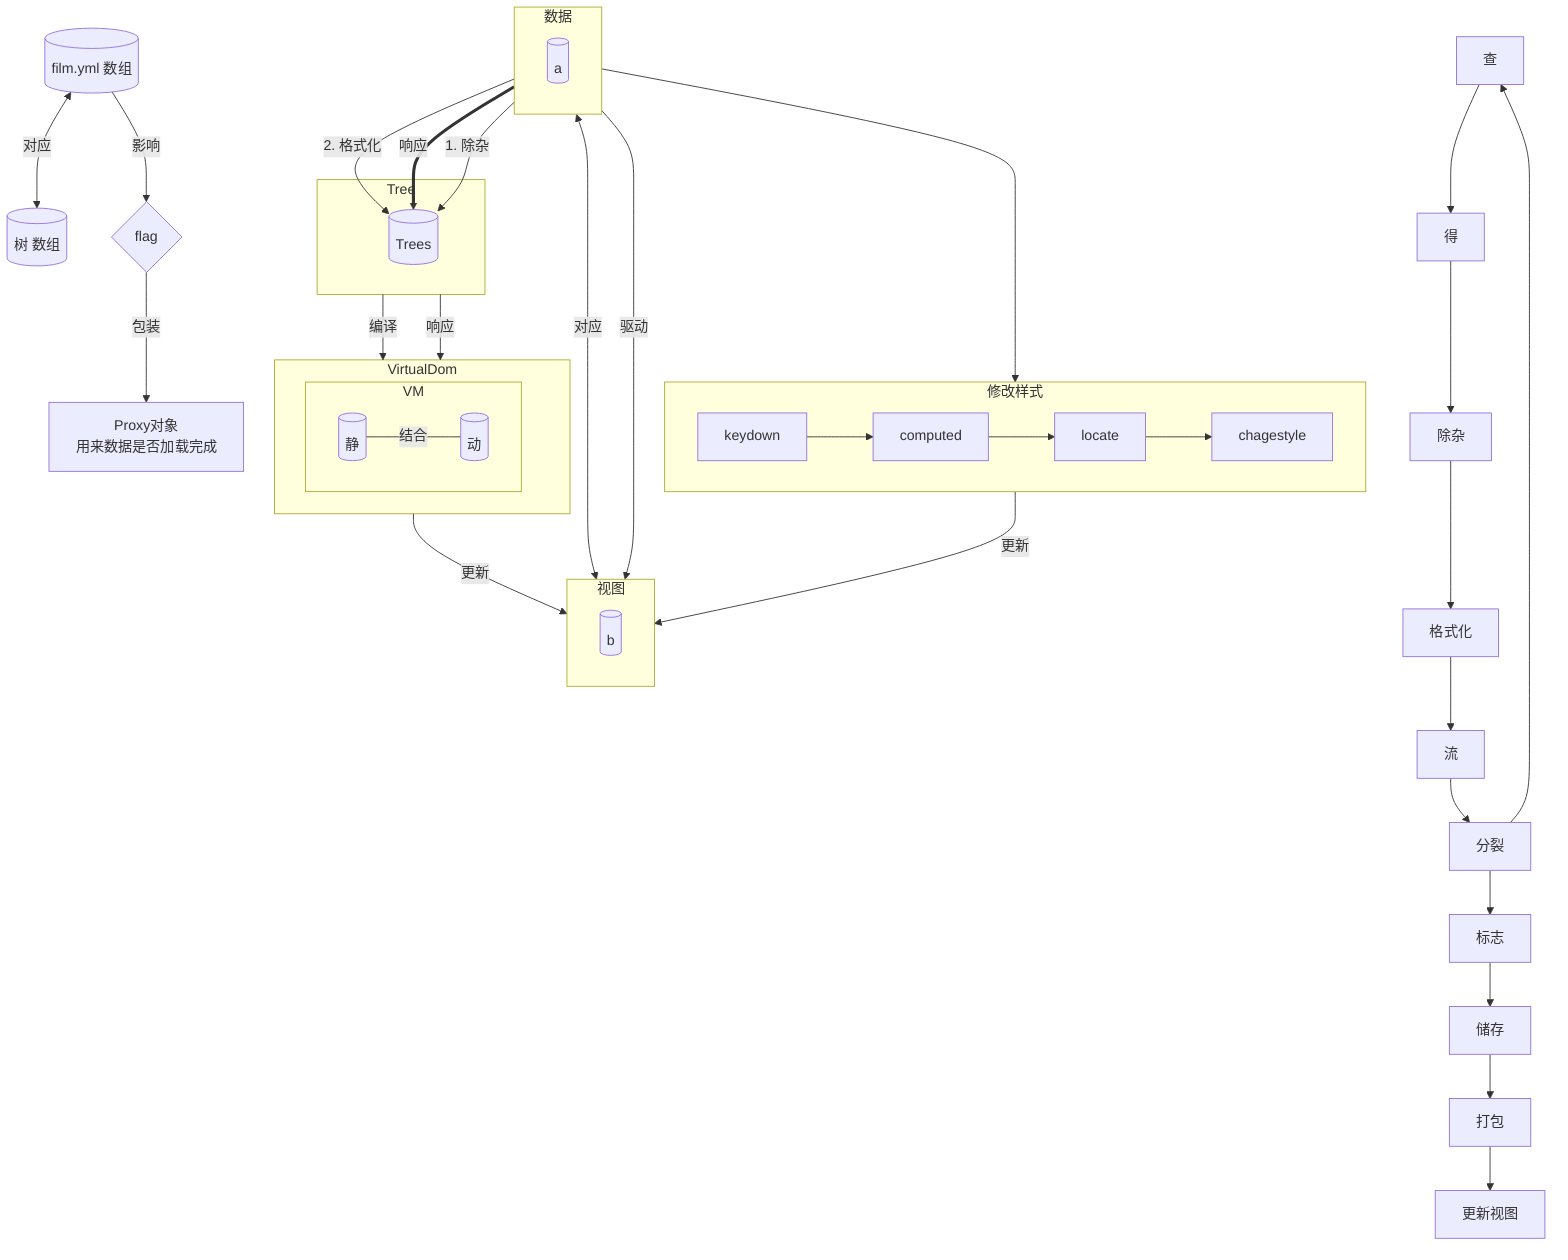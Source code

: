 flowchart TB
    1[(film.yml 数组)] <-->|对应| 2[(树 数组)]
    1 -->|影响| 3{flag}
    3 -->|包装| 4[Proxy对象\n用来数据是否加载完成]
    查 --> 得
    得 --> 除杂
    除杂 --> 格式化
    格式化 --> 流
    流 --> 分裂
    分裂 --> 查
    分裂 --> 标志
    标志 --> 储存
    储存 --> 打包
    打包 --> 更新视图

    subgraph 数据
        a[(a)]
    end

    subgraph 视图
        b[(b)] 
    end

    subgraph 修改样式
        响应键盘事件[keydown] --> 计算元素位置[computed]
        计算元素位置 --> 查找元素[locate]
        查找元素 --> 改动样式[chagestyle]
    end

    subgraph VirtualDom
        VM
    end

    subgraph VM
        static[(静)] ---|结合| dynamic[(动)]
    end

    VirtualDom --- VM

    VirtualDom -->|更新| 视图
    数据 <-->|对应| 视图
    数据 --> 修改样式
    数据  -->|驱动| 视图
    修改样式  -->|更新| 视图

    subgraph Tree
        T[(Trees)]
    end

    数据 -->|2. 格式化| T
    数据 ==>|响应| T
    数据 -->|1. 除杂| T
    Tree -->|编译| VirtualDom
    Tree -->|响应| VirtualDom

    %%T --> dynamic


     %% style 6 fill:#f9f,stroke:#333,stroke-width:4px